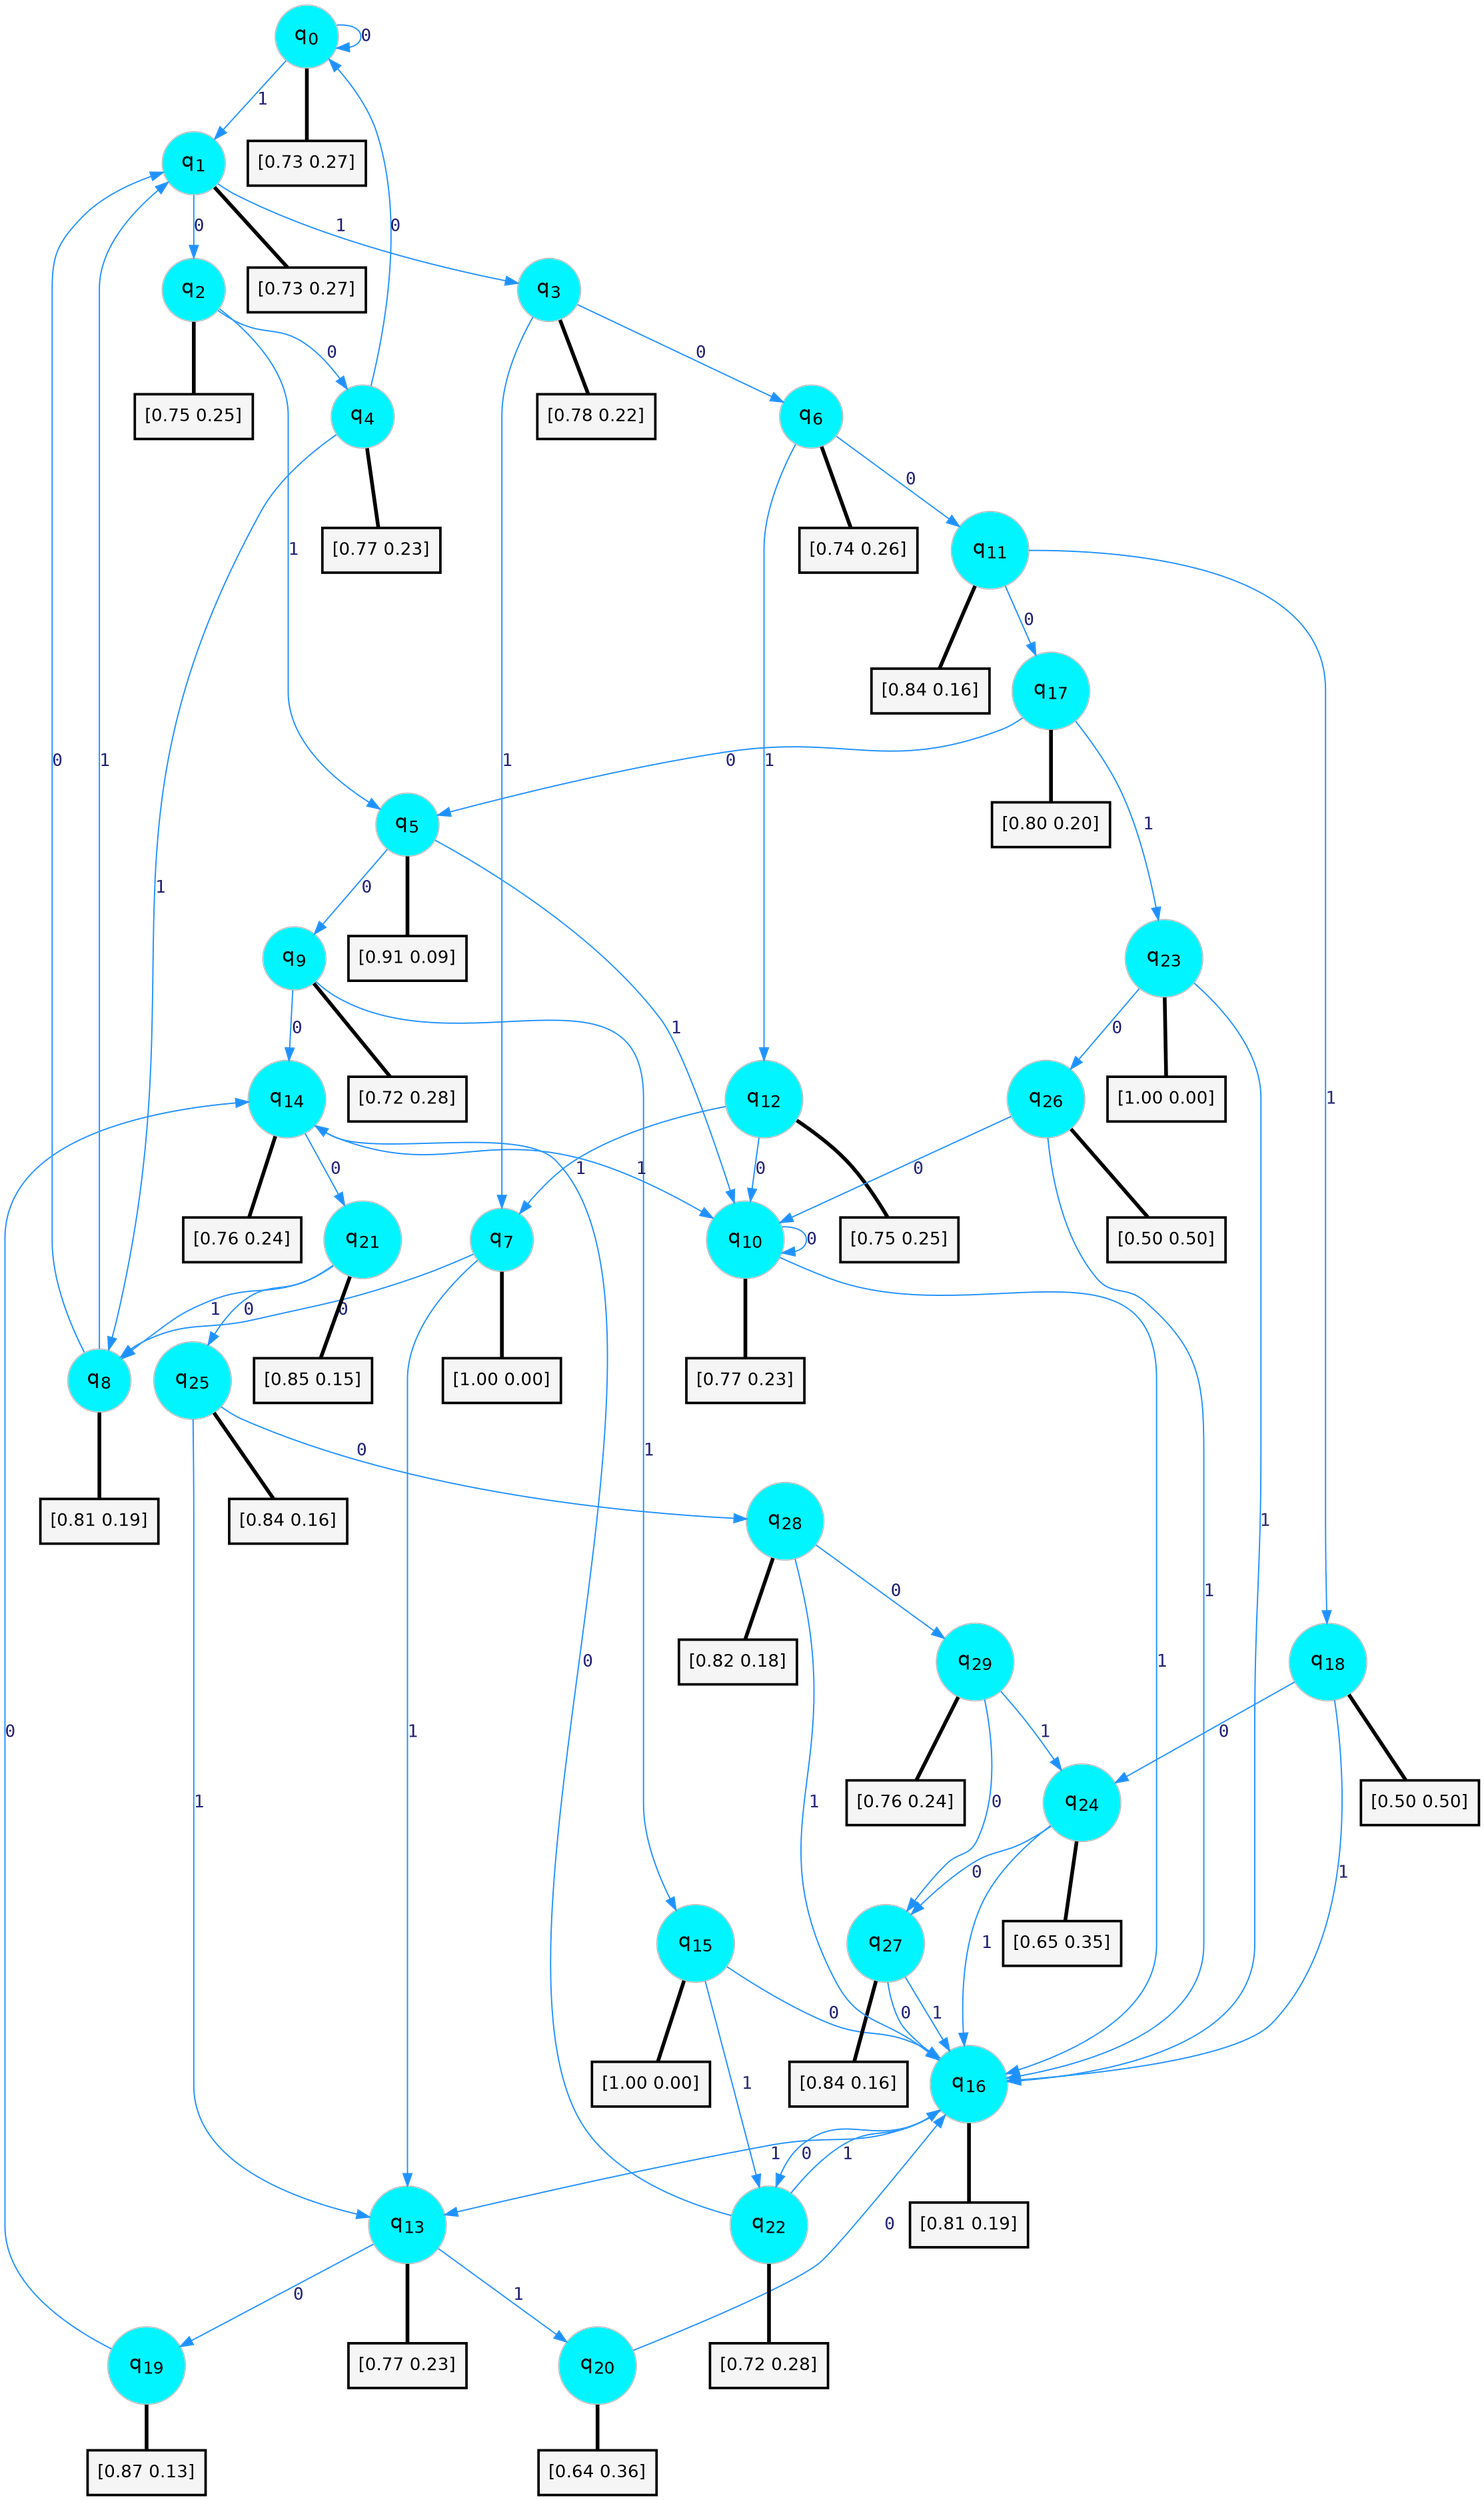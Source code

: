 digraph G {
graph [
bgcolor=transparent, dpi=300, rankdir=TD, size="40,25"];
node [
color=gray, fillcolor=turquoise1, fontcolor=black, fontname=Helvetica, fontsize=16, fontweight=bold, shape=circle, style=filled];
edge [
arrowsize=1, color=dodgerblue1, fontcolor=midnightblue, fontname=courier, fontweight=bold, penwidth=1, style=solid, weight=20];
0[label=<q<SUB>0</SUB>>];
1[label=<q<SUB>1</SUB>>];
2[label=<q<SUB>2</SUB>>];
3[label=<q<SUB>3</SUB>>];
4[label=<q<SUB>4</SUB>>];
5[label=<q<SUB>5</SUB>>];
6[label=<q<SUB>6</SUB>>];
7[label=<q<SUB>7</SUB>>];
8[label=<q<SUB>8</SUB>>];
9[label=<q<SUB>9</SUB>>];
10[label=<q<SUB>10</SUB>>];
11[label=<q<SUB>11</SUB>>];
12[label=<q<SUB>12</SUB>>];
13[label=<q<SUB>13</SUB>>];
14[label=<q<SUB>14</SUB>>];
15[label=<q<SUB>15</SUB>>];
16[label=<q<SUB>16</SUB>>];
17[label=<q<SUB>17</SUB>>];
18[label=<q<SUB>18</SUB>>];
19[label=<q<SUB>19</SUB>>];
20[label=<q<SUB>20</SUB>>];
21[label=<q<SUB>21</SUB>>];
22[label=<q<SUB>22</SUB>>];
23[label=<q<SUB>23</SUB>>];
24[label=<q<SUB>24</SUB>>];
25[label=<q<SUB>25</SUB>>];
26[label=<q<SUB>26</SUB>>];
27[label=<q<SUB>27</SUB>>];
28[label=<q<SUB>28</SUB>>];
29[label=<q<SUB>29</SUB>>];
30[label="[0.73 0.27]", shape=box,fontcolor=black, fontname=Helvetica, fontsize=14, penwidth=2, fillcolor=whitesmoke,color=black];
31[label="[0.73 0.27]", shape=box,fontcolor=black, fontname=Helvetica, fontsize=14, penwidth=2, fillcolor=whitesmoke,color=black];
32[label="[0.75 0.25]", shape=box,fontcolor=black, fontname=Helvetica, fontsize=14, penwidth=2, fillcolor=whitesmoke,color=black];
33[label="[0.78 0.22]", shape=box,fontcolor=black, fontname=Helvetica, fontsize=14, penwidth=2, fillcolor=whitesmoke,color=black];
34[label="[0.77 0.23]", shape=box,fontcolor=black, fontname=Helvetica, fontsize=14, penwidth=2, fillcolor=whitesmoke,color=black];
35[label="[0.91 0.09]", shape=box,fontcolor=black, fontname=Helvetica, fontsize=14, penwidth=2, fillcolor=whitesmoke,color=black];
36[label="[0.74 0.26]", shape=box,fontcolor=black, fontname=Helvetica, fontsize=14, penwidth=2, fillcolor=whitesmoke,color=black];
37[label="[1.00 0.00]", shape=box,fontcolor=black, fontname=Helvetica, fontsize=14, penwidth=2, fillcolor=whitesmoke,color=black];
38[label="[0.81 0.19]", shape=box,fontcolor=black, fontname=Helvetica, fontsize=14, penwidth=2, fillcolor=whitesmoke,color=black];
39[label="[0.72 0.28]", shape=box,fontcolor=black, fontname=Helvetica, fontsize=14, penwidth=2, fillcolor=whitesmoke,color=black];
40[label="[0.77 0.23]", shape=box,fontcolor=black, fontname=Helvetica, fontsize=14, penwidth=2, fillcolor=whitesmoke,color=black];
41[label="[0.84 0.16]", shape=box,fontcolor=black, fontname=Helvetica, fontsize=14, penwidth=2, fillcolor=whitesmoke,color=black];
42[label="[0.75 0.25]", shape=box,fontcolor=black, fontname=Helvetica, fontsize=14, penwidth=2, fillcolor=whitesmoke,color=black];
43[label="[0.77 0.23]", shape=box,fontcolor=black, fontname=Helvetica, fontsize=14, penwidth=2, fillcolor=whitesmoke,color=black];
44[label="[0.76 0.24]", shape=box,fontcolor=black, fontname=Helvetica, fontsize=14, penwidth=2, fillcolor=whitesmoke,color=black];
45[label="[1.00 0.00]", shape=box,fontcolor=black, fontname=Helvetica, fontsize=14, penwidth=2, fillcolor=whitesmoke,color=black];
46[label="[0.81 0.19]", shape=box,fontcolor=black, fontname=Helvetica, fontsize=14, penwidth=2, fillcolor=whitesmoke,color=black];
47[label="[0.80 0.20]", shape=box,fontcolor=black, fontname=Helvetica, fontsize=14, penwidth=2, fillcolor=whitesmoke,color=black];
48[label="[0.50 0.50]", shape=box,fontcolor=black, fontname=Helvetica, fontsize=14, penwidth=2, fillcolor=whitesmoke,color=black];
49[label="[0.87 0.13]", shape=box,fontcolor=black, fontname=Helvetica, fontsize=14, penwidth=2, fillcolor=whitesmoke,color=black];
50[label="[0.64 0.36]", shape=box,fontcolor=black, fontname=Helvetica, fontsize=14, penwidth=2, fillcolor=whitesmoke,color=black];
51[label="[0.85 0.15]", shape=box,fontcolor=black, fontname=Helvetica, fontsize=14, penwidth=2, fillcolor=whitesmoke,color=black];
52[label="[0.72 0.28]", shape=box,fontcolor=black, fontname=Helvetica, fontsize=14, penwidth=2, fillcolor=whitesmoke,color=black];
53[label="[1.00 0.00]", shape=box,fontcolor=black, fontname=Helvetica, fontsize=14, penwidth=2, fillcolor=whitesmoke,color=black];
54[label="[0.65 0.35]", shape=box,fontcolor=black, fontname=Helvetica, fontsize=14, penwidth=2, fillcolor=whitesmoke,color=black];
55[label="[0.84 0.16]", shape=box,fontcolor=black, fontname=Helvetica, fontsize=14, penwidth=2, fillcolor=whitesmoke,color=black];
56[label="[0.50 0.50]", shape=box,fontcolor=black, fontname=Helvetica, fontsize=14, penwidth=2, fillcolor=whitesmoke,color=black];
57[label="[0.84 0.16]", shape=box,fontcolor=black, fontname=Helvetica, fontsize=14, penwidth=2, fillcolor=whitesmoke,color=black];
58[label="[0.82 0.18]", shape=box,fontcolor=black, fontname=Helvetica, fontsize=14, penwidth=2, fillcolor=whitesmoke,color=black];
59[label="[0.76 0.24]", shape=box,fontcolor=black, fontname=Helvetica, fontsize=14, penwidth=2, fillcolor=whitesmoke,color=black];
0->0 [label=0];
0->1 [label=1];
0->30 [arrowhead=none, penwidth=3,color=black];
1->2 [label=0];
1->3 [label=1];
1->31 [arrowhead=none, penwidth=3,color=black];
2->4 [label=0];
2->5 [label=1];
2->32 [arrowhead=none, penwidth=3,color=black];
3->6 [label=0];
3->7 [label=1];
3->33 [arrowhead=none, penwidth=3,color=black];
4->0 [label=0];
4->8 [label=1];
4->34 [arrowhead=none, penwidth=3,color=black];
5->9 [label=0];
5->10 [label=1];
5->35 [arrowhead=none, penwidth=3,color=black];
6->11 [label=0];
6->12 [label=1];
6->36 [arrowhead=none, penwidth=3,color=black];
7->8 [label=0];
7->13 [label=1];
7->37 [arrowhead=none, penwidth=3,color=black];
8->1 [label=0];
8->1 [label=1];
8->38 [arrowhead=none, penwidth=3,color=black];
9->14 [label=0];
9->15 [label=1];
9->39 [arrowhead=none, penwidth=3,color=black];
10->10 [label=0];
10->16 [label=1];
10->40 [arrowhead=none, penwidth=3,color=black];
11->17 [label=0];
11->18 [label=1];
11->41 [arrowhead=none, penwidth=3,color=black];
12->10 [label=0];
12->7 [label=1];
12->42 [arrowhead=none, penwidth=3,color=black];
13->19 [label=0];
13->20 [label=1];
13->43 [arrowhead=none, penwidth=3,color=black];
14->21 [label=0];
14->10 [label=1];
14->44 [arrowhead=none, penwidth=3,color=black];
15->16 [label=0];
15->22 [label=1];
15->45 [arrowhead=none, penwidth=3,color=black];
16->22 [label=0];
16->13 [label=1];
16->46 [arrowhead=none, penwidth=3,color=black];
17->5 [label=0];
17->23 [label=1];
17->47 [arrowhead=none, penwidth=3,color=black];
18->24 [label=0];
18->16 [label=1];
18->48 [arrowhead=none, penwidth=3,color=black];
19->14 [label=0];
19->49 [arrowhead=none, penwidth=3,color=black];
20->16 [label=0];
20->50 [arrowhead=none, penwidth=3,color=black];
21->25 [label=0];
21->8 [label=1];
21->51 [arrowhead=none, penwidth=3,color=black];
22->14 [label=0];
22->16 [label=1];
22->52 [arrowhead=none, penwidth=3,color=black];
23->26 [label=0];
23->16 [label=1];
23->53 [arrowhead=none, penwidth=3,color=black];
24->27 [label=0];
24->16 [label=1];
24->54 [arrowhead=none, penwidth=3,color=black];
25->28 [label=0];
25->13 [label=1];
25->55 [arrowhead=none, penwidth=3,color=black];
26->10 [label=0];
26->16 [label=1];
26->56 [arrowhead=none, penwidth=3,color=black];
27->16 [label=0];
27->16 [label=1];
27->57 [arrowhead=none, penwidth=3,color=black];
28->29 [label=0];
28->16 [label=1];
28->58 [arrowhead=none, penwidth=3,color=black];
29->27 [label=0];
29->24 [label=1];
29->59 [arrowhead=none, penwidth=3,color=black];
}
